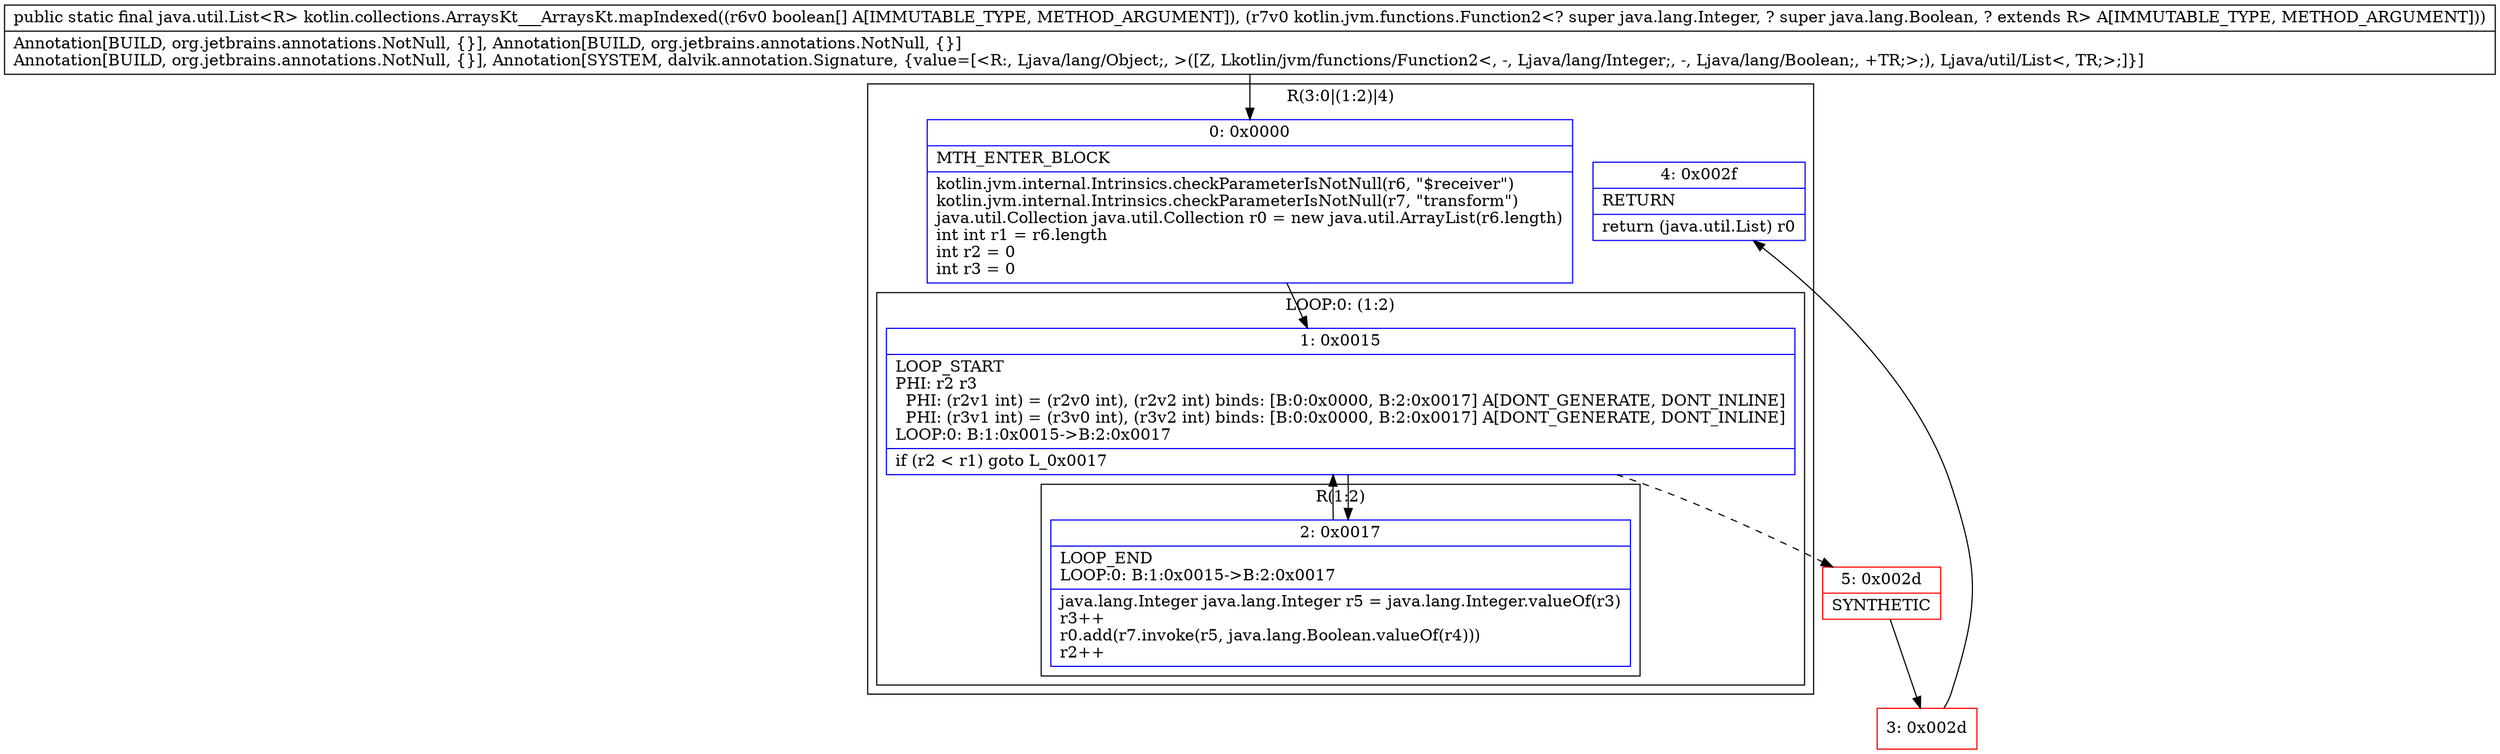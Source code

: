 digraph "CFG forkotlin.collections.ArraysKt___ArraysKt.mapIndexed([ZLkotlin\/jvm\/functions\/Function2;)Ljava\/util\/List;" {
subgraph cluster_Region_266149140 {
label = "R(3:0|(1:2)|4)";
node [shape=record,color=blue];
Node_0 [shape=record,label="{0\:\ 0x0000|MTH_ENTER_BLOCK\l|kotlin.jvm.internal.Intrinsics.checkParameterIsNotNull(r6, \"$receiver\")\lkotlin.jvm.internal.Intrinsics.checkParameterIsNotNull(r7, \"transform\")\ljava.util.Collection java.util.Collection r0 = new java.util.ArrayList(r6.length)\lint int r1 = r6.length\lint r2 = 0\lint r3 = 0\l}"];
subgraph cluster_LoopRegion_1966168784 {
label = "LOOP:0: (1:2)";
node [shape=record,color=blue];
Node_1 [shape=record,label="{1\:\ 0x0015|LOOP_START\lPHI: r2 r3 \l  PHI: (r2v1 int) = (r2v0 int), (r2v2 int) binds: [B:0:0x0000, B:2:0x0017] A[DONT_GENERATE, DONT_INLINE]\l  PHI: (r3v1 int) = (r3v0 int), (r3v2 int) binds: [B:0:0x0000, B:2:0x0017] A[DONT_GENERATE, DONT_INLINE]\lLOOP:0: B:1:0x0015\-\>B:2:0x0017\l|if (r2 \< r1) goto L_0x0017\l}"];
subgraph cluster_Region_1283381411 {
label = "R(1:2)";
node [shape=record,color=blue];
Node_2 [shape=record,label="{2\:\ 0x0017|LOOP_END\lLOOP:0: B:1:0x0015\-\>B:2:0x0017\l|java.lang.Integer java.lang.Integer r5 = java.lang.Integer.valueOf(r3)\lr3++\lr0.add(r7.invoke(r5, java.lang.Boolean.valueOf(r4)))\lr2++\l}"];
}
}
Node_4 [shape=record,label="{4\:\ 0x002f|RETURN\l|return (java.util.List) r0\l}"];
}
Node_3 [shape=record,color=red,label="{3\:\ 0x002d}"];
Node_5 [shape=record,color=red,label="{5\:\ 0x002d|SYNTHETIC\l}"];
MethodNode[shape=record,label="{public static final java.util.List\<R\> kotlin.collections.ArraysKt___ArraysKt.mapIndexed((r6v0 boolean[] A[IMMUTABLE_TYPE, METHOD_ARGUMENT]), (r7v0 kotlin.jvm.functions.Function2\<? super java.lang.Integer, ? super java.lang.Boolean, ? extends R\> A[IMMUTABLE_TYPE, METHOD_ARGUMENT]))  | Annotation[BUILD, org.jetbrains.annotations.NotNull, \{\}], Annotation[BUILD, org.jetbrains.annotations.NotNull, \{\}]\lAnnotation[BUILD, org.jetbrains.annotations.NotNull, \{\}], Annotation[SYSTEM, dalvik.annotation.Signature, \{value=[\<R:, Ljava\/lang\/Object;, \>([Z, Lkotlin\/jvm\/functions\/Function2\<, \-, Ljava\/lang\/Integer;, \-, Ljava\/lang\/Boolean;, +TR;\>;), Ljava\/util\/List\<, TR;\>;]\}]\l}"];
MethodNode -> Node_0;
Node_0 -> Node_1;
Node_1 -> Node_2;
Node_1 -> Node_5[style=dashed];
Node_2 -> Node_1;
Node_3 -> Node_4;
Node_5 -> Node_3;
}

